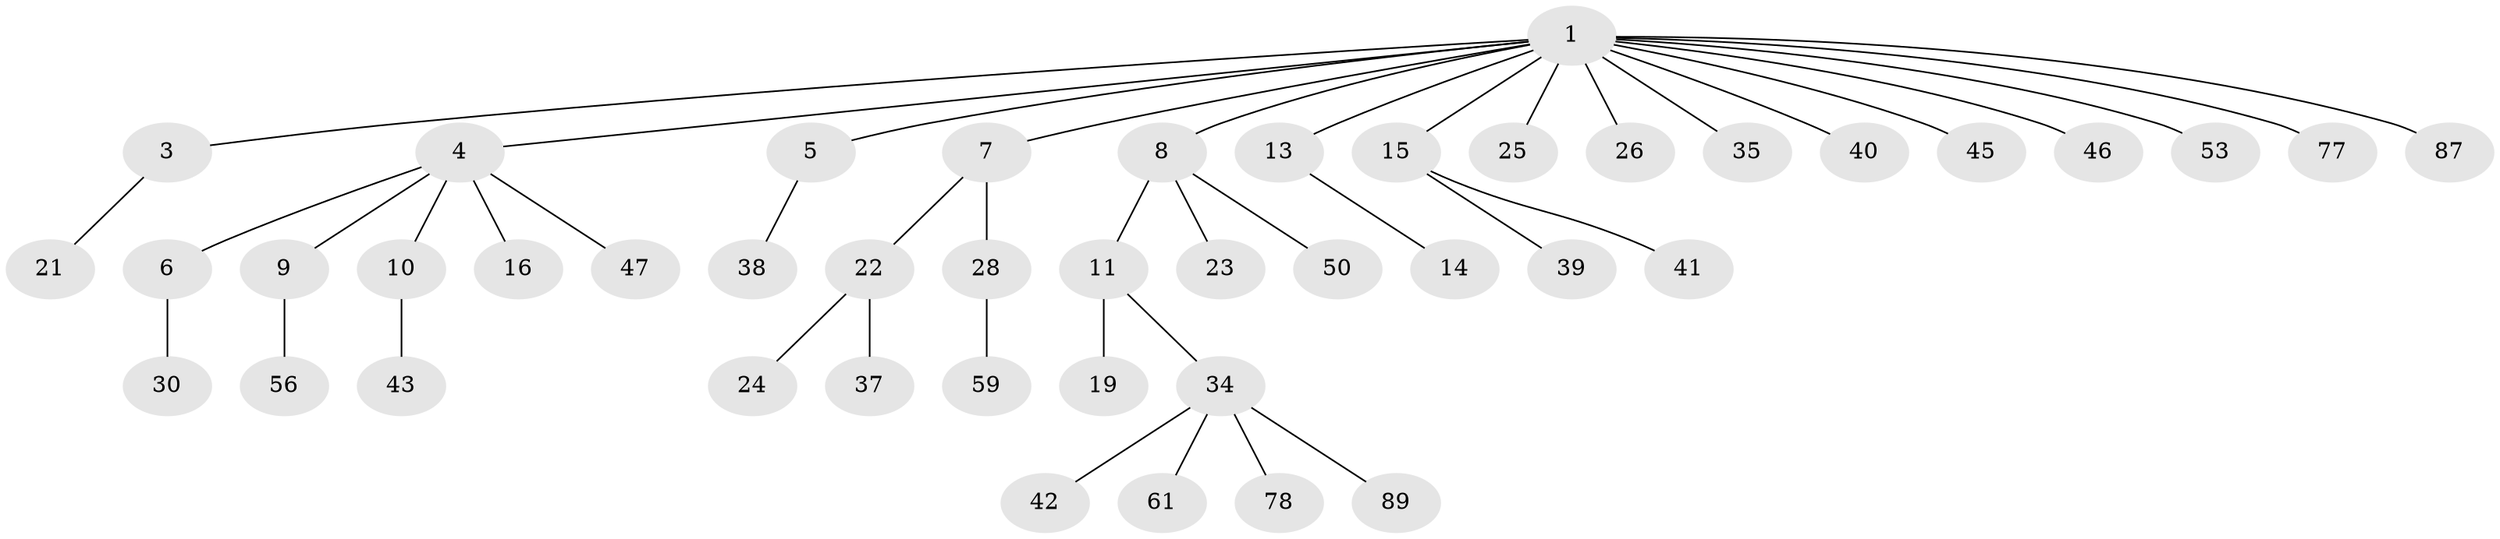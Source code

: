 // original degree distribution, {8: 0.011235955056179775, 10: 0.011235955056179775, 2: 0.30337078651685395, 6: 0.011235955056179775, 3: 0.10112359550561797, 4: 0.033707865168539325, 5: 0.033707865168539325, 1: 0.4943820224719101}
// Generated by graph-tools (version 1.1) at 2025/19/03/04/25 18:19:15]
// undirected, 44 vertices, 43 edges
graph export_dot {
graph [start="1"]
  node [color=gray90,style=filled];
  1 [super="+2"];
  3;
  4;
  5 [super="+27"];
  6 [super="+86+12"];
  7;
  8 [super="+48"];
  9 [super="+17"];
  10;
  11;
  13 [super="+55+32+20"];
  14 [super="+60"];
  15 [super="+84+31"];
  16 [super="+76"];
  19;
  21 [super="+64"];
  22 [super="+36"];
  23;
  24;
  25 [super="+67+75"];
  26;
  28;
  30 [super="+54"];
  34;
  35;
  37 [super="+68"];
  38;
  39 [super="+51"];
  40 [super="+81"];
  41 [super="+57+52"];
  42 [super="+71"];
  43;
  45;
  46;
  47 [super="+72"];
  50 [super="+66"];
  53;
  56;
  59;
  61 [super="+83"];
  77;
  78;
  87;
  89;
  1 -- 3;
  1 -- 4;
  1 -- 5;
  1 -- 25;
  1 -- 35;
  1 -- 77;
  1 -- 87;
  1 -- 7;
  1 -- 8;
  1 -- 40;
  1 -- 13;
  1 -- 45;
  1 -- 15;
  1 -- 46;
  1 -- 53;
  1 -- 26;
  3 -- 21;
  4 -- 6;
  4 -- 9;
  4 -- 10;
  4 -- 16;
  4 -- 47;
  5 -- 38;
  6 -- 30;
  7 -- 22;
  7 -- 28;
  8 -- 11;
  8 -- 23;
  8 -- 50;
  9 -- 56;
  10 -- 43;
  11 -- 19;
  11 -- 34;
  13 -- 14;
  15 -- 39;
  15 -- 41;
  22 -- 24;
  22 -- 37;
  28 -- 59;
  34 -- 42;
  34 -- 61;
  34 -- 78;
  34 -- 89;
}
